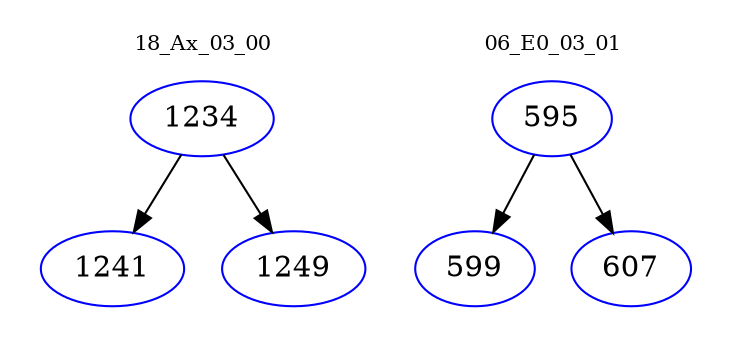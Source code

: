 digraph{
subgraph cluster_0 {
color = white
label = "18_Ax_03_00";
fontsize=10;
T0_1234 [label="1234", color="blue"]
T0_1234 -> T0_1241 [color="black"]
T0_1241 [label="1241", color="blue"]
T0_1234 -> T0_1249 [color="black"]
T0_1249 [label="1249", color="blue"]
}
subgraph cluster_1 {
color = white
label = "06_E0_03_01";
fontsize=10;
T1_595 [label="595", color="blue"]
T1_595 -> T1_599 [color="black"]
T1_599 [label="599", color="blue"]
T1_595 -> T1_607 [color="black"]
T1_607 [label="607", color="blue"]
}
}

